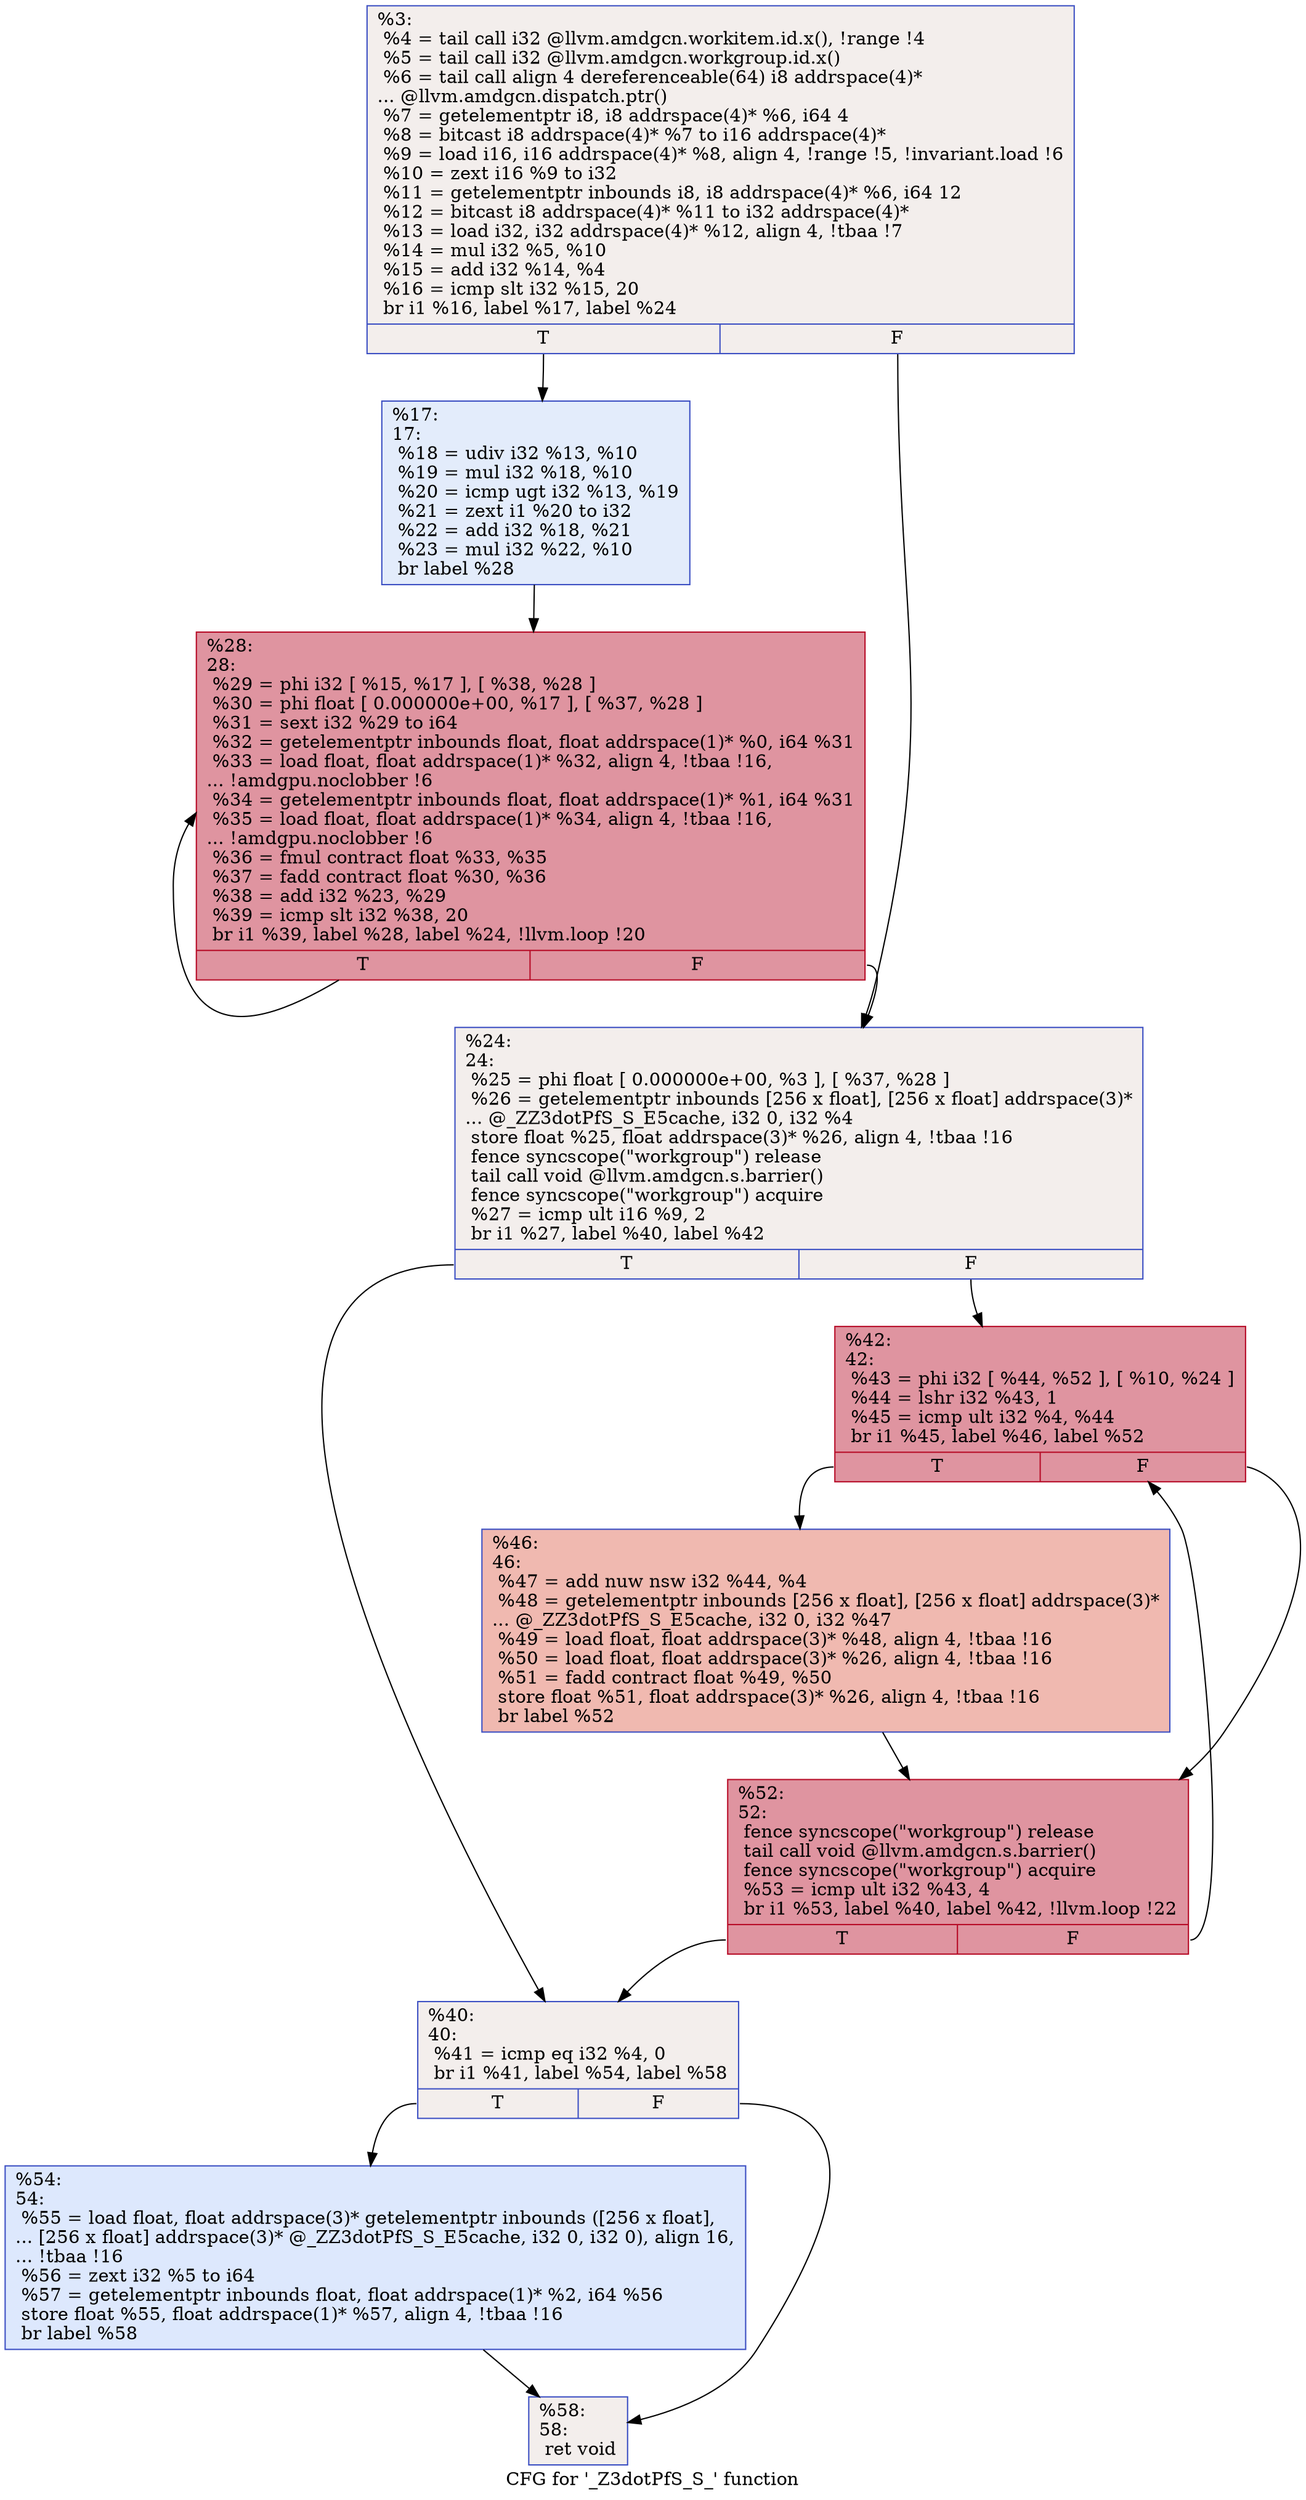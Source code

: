 digraph "CFG for '_Z3dotPfS_S_' function" {
	label="CFG for '_Z3dotPfS_S_' function";

	Node0x48a9810 [shape=record,color="#3d50c3ff", style=filled, fillcolor="#e3d9d370",label="{%3:\l  %4 = tail call i32 @llvm.amdgcn.workitem.id.x(), !range !4\l  %5 = tail call i32 @llvm.amdgcn.workgroup.id.x()\l  %6 = tail call align 4 dereferenceable(64) i8 addrspace(4)*\l... @llvm.amdgcn.dispatch.ptr()\l  %7 = getelementptr i8, i8 addrspace(4)* %6, i64 4\l  %8 = bitcast i8 addrspace(4)* %7 to i16 addrspace(4)*\l  %9 = load i16, i16 addrspace(4)* %8, align 4, !range !5, !invariant.load !6\l  %10 = zext i16 %9 to i32\l  %11 = getelementptr inbounds i8, i8 addrspace(4)* %6, i64 12\l  %12 = bitcast i8 addrspace(4)* %11 to i32 addrspace(4)*\l  %13 = load i32, i32 addrspace(4)* %12, align 4, !tbaa !7\l  %14 = mul i32 %5, %10\l  %15 = add i32 %14, %4\l  %16 = icmp slt i32 %15, 20\l  br i1 %16, label %17, label %24\l|{<s0>T|<s1>F}}"];
	Node0x48a9810:s0 -> Node0x48aa5b0;
	Node0x48a9810:s1 -> Node0x48ab170;
	Node0x48aa5b0 [shape=record,color="#3d50c3ff", style=filled, fillcolor="#bfd3f670",label="{%17:\l17:                                               \l  %18 = udiv i32 %13, %10\l  %19 = mul i32 %18, %10\l  %20 = icmp ugt i32 %13, %19\l  %21 = zext i1 %20 to i32\l  %22 = add i32 %18, %21\l  %23 = mul i32 %22, %10\l  br label %28\l}"];
	Node0x48aa5b0 -> Node0x48abfa0;
	Node0x48ab170 [shape=record,color="#3d50c3ff", style=filled, fillcolor="#e3d9d370",label="{%24:\l24:                                               \l  %25 = phi float [ 0.000000e+00, %3 ], [ %37, %28 ]\l  %26 = getelementptr inbounds [256 x float], [256 x float] addrspace(3)*\l... @_ZZ3dotPfS_S_E5cache, i32 0, i32 %4\l  store float %25, float addrspace(3)* %26, align 4, !tbaa !16\l  fence syncscope(\"workgroup\") release\l  tail call void @llvm.amdgcn.s.barrier()\l  fence syncscope(\"workgroup\") acquire\l  %27 = icmp ult i16 %9, 2\l  br i1 %27, label %40, label %42\l|{<s0>T|<s1>F}}"];
	Node0x48ab170:s0 -> Node0x48ad1f0;
	Node0x48ab170:s1 -> Node0x48ad280;
	Node0x48abfa0 [shape=record,color="#b70d28ff", style=filled, fillcolor="#b70d2870",label="{%28:\l28:                                               \l  %29 = phi i32 [ %15, %17 ], [ %38, %28 ]\l  %30 = phi float [ 0.000000e+00, %17 ], [ %37, %28 ]\l  %31 = sext i32 %29 to i64\l  %32 = getelementptr inbounds float, float addrspace(1)* %0, i64 %31\l  %33 = load float, float addrspace(1)* %32, align 4, !tbaa !16,\l... !amdgpu.noclobber !6\l  %34 = getelementptr inbounds float, float addrspace(1)* %1, i64 %31\l  %35 = load float, float addrspace(1)* %34, align 4, !tbaa !16,\l... !amdgpu.noclobber !6\l  %36 = fmul contract float %33, %35\l  %37 = fadd contract float %30, %36\l  %38 = add i32 %23, %29\l  %39 = icmp slt i32 %38, 20\l  br i1 %39, label %28, label %24, !llvm.loop !20\l|{<s0>T|<s1>F}}"];
	Node0x48abfa0:s0 -> Node0x48abfa0;
	Node0x48abfa0:s1 -> Node0x48ab170;
	Node0x48ad1f0 [shape=record,color="#3d50c3ff", style=filled, fillcolor="#e3d9d370",label="{%40:\l40:                                               \l  %41 = icmp eq i32 %4, 0\l  br i1 %41, label %54, label %58\l|{<s0>T|<s1>F}}"];
	Node0x48ad1f0:s0 -> Node0x48aea50;
	Node0x48ad1f0:s1 -> Node0x48aeaa0;
	Node0x48ad280 [shape=record,color="#b70d28ff", style=filled, fillcolor="#b70d2870",label="{%42:\l42:                                               \l  %43 = phi i32 [ %44, %52 ], [ %10, %24 ]\l  %44 = lshr i32 %43, 1\l  %45 = icmp ult i32 %4, %44\l  br i1 %45, label %46, label %52\l|{<s0>T|<s1>F}}"];
	Node0x48ad280:s0 -> Node0x48aee40;
	Node0x48ad280:s1 -> Node0x48aebe0;
	Node0x48aee40 [shape=record,color="#3d50c3ff", style=filled, fillcolor="#de614d70",label="{%46:\l46:                                               \l  %47 = add nuw nsw i32 %44, %4\l  %48 = getelementptr inbounds [256 x float], [256 x float] addrspace(3)*\l... @_ZZ3dotPfS_S_E5cache, i32 0, i32 %47\l  %49 = load float, float addrspace(3)* %48, align 4, !tbaa !16\l  %50 = load float, float addrspace(3)* %26, align 4, !tbaa !16\l  %51 = fadd contract float %49, %50\l  store float %51, float addrspace(3)* %26, align 4, !tbaa !16\l  br label %52\l}"];
	Node0x48aee40 -> Node0x48aebe0;
	Node0x48aebe0 [shape=record,color="#b70d28ff", style=filled, fillcolor="#b70d2870",label="{%52:\l52:                                               \l  fence syncscope(\"workgroup\") release\l  tail call void @llvm.amdgcn.s.barrier()\l  fence syncscope(\"workgroup\") acquire\l  %53 = icmp ult i32 %43, 4\l  br i1 %53, label %40, label %42, !llvm.loop !22\l|{<s0>T|<s1>F}}"];
	Node0x48aebe0:s0 -> Node0x48ad1f0;
	Node0x48aebe0:s1 -> Node0x48ad280;
	Node0x48aea50 [shape=record,color="#3d50c3ff", style=filled, fillcolor="#b2ccfb70",label="{%54:\l54:                                               \l  %55 = load float, float addrspace(3)* getelementptr inbounds ([256 x float],\l... [256 x float] addrspace(3)* @_ZZ3dotPfS_S_E5cache, i32 0, i32 0), align 16,\l... !tbaa !16\l  %56 = zext i32 %5 to i64\l  %57 = getelementptr inbounds float, float addrspace(1)* %2, i64 %56\l  store float %55, float addrspace(1)* %57, align 4, !tbaa !16\l  br label %58\l}"];
	Node0x48aea50 -> Node0x48aeaa0;
	Node0x48aeaa0 [shape=record,color="#3d50c3ff", style=filled, fillcolor="#e3d9d370",label="{%58:\l58:                                               \l  ret void\l}"];
}
